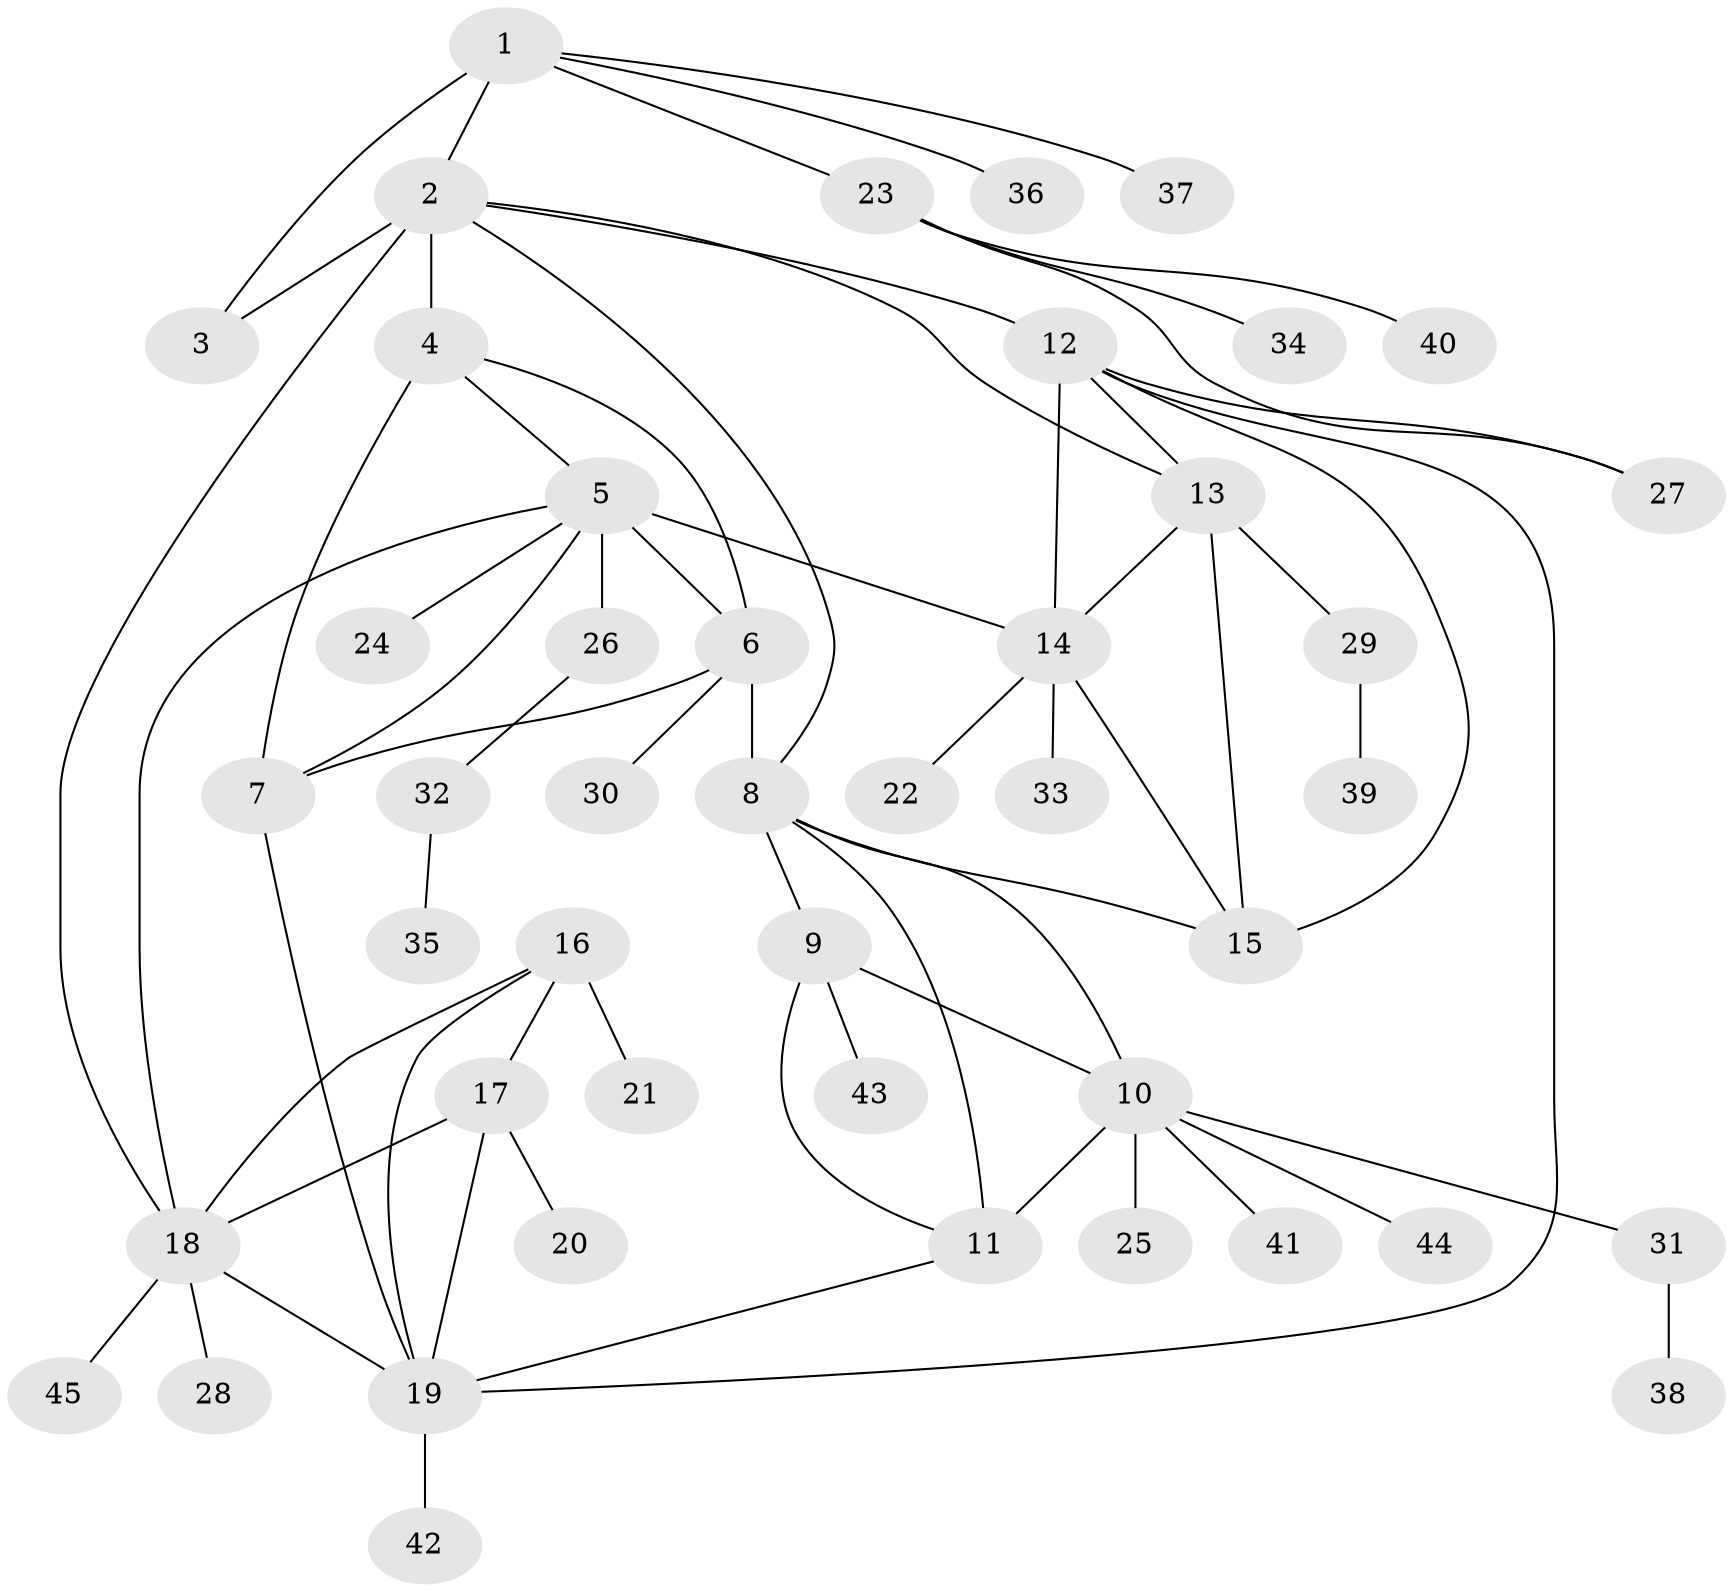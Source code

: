 // original degree distribution, {7: 0.0449438202247191, 4: 0.02247191011235955, 9: 0.033707865168539325, 10: 0.011235955056179775, 6: 0.0449438202247191, 3: 0.033707865168539325, 5: 0.02247191011235955, 8: 0.0449438202247191, 1: 0.6067415730337079, 2: 0.1348314606741573}
// Generated by graph-tools (version 1.1) at 2025/37/03/09/25 02:37:27]
// undirected, 45 vertices, 66 edges
graph export_dot {
graph [start="1"]
  node [color=gray90,style=filled];
  1;
  2;
  3;
  4;
  5;
  6;
  7;
  8;
  9;
  10;
  11;
  12;
  13;
  14;
  15;
  16;
  17;
  18;
  19;
  20;
  21;
  22;
  23;
  24;
  25;
  26;
  27;
  28;
  29;
  30;
  31;
  32;
  33;
  34;
  35;
  36;
  37;
  38;
  39;
  40;
  41;
  42;
  43;
  44;
  45;
  1 -- 2 [weight=2.0];
  1 -- 3 [weight=1.0];
  1 -- 23 [weight=1.0];
  1 -- 36 [weight=1.0];
  1 -- 37 [weight=1.0];
  2 -- 3 [weight=5.0];
  2 -- 4 [weight=1.0];
  2 -- 8 [weight=1.0];
  2 -- 12 [weight=2.0];
  2 -- 13 [weight=1.0];
  2 -- 18 [weight=1.0];
  4 -- 5 [weight=1.0];
  4 -- 6 [weight=1.0];
  4 -- 7 [weight=5.0];
  5 -- 6 [weight=1.0];
  5 -- 7 [weight=1.0];
  5 -- 14 [weight=1.0];
  5 -- 18 [weight=1.0];
  5 -- 24 [weight=1.0];
  5 -- 26 [weight=3.0];
  6 -- 7 [weight=1.0];
  6 -- 8 [weight=1.0];
  6 -- 30 [weight=1.0];
  7 -- 19 [weight=1.0];
  8 -- 9 [weight=1.0];
  8 -- 10 [weight=1.0];
  8 -- 11 [weight=5.0];
  8 -- 15 [weight=1.0];
  9 -- 10 [weight=1.0];
  9 -- 11 [weight=1.0];
  9 -- 43 [weight=1.0];
  10 -- 11 [weight=1.0];
  10 -- 25 [weight=1.0];
  10 -- 31 [weight=1.0];
  10 -- 41 [weight=1.0];
  10 -- 44 [weight=1.0];
  11 -- 19 [weight=1.0];
  12 -- 13 [weight=1.0];
  12 -- 14 [weight=1.0];
  12 -- 15 [weight=1.0];
  12 -- 19 [weight=1.0];
  12 -- 27 [weight=1.0];
  13 -- 14 [weight=1.0];
  13 -- 15 [weight=2.0];
  13 -- 29 [weight=1.0];
  14 -- 15 [weight=1.0];
  14 -- 22 [weight=1.0];
  14 -- 33 [weight=1.0];
  16 -- 17 [weight=1.0];
  16 -- 18 [weight=1.0];
  16 -- 19 [weight=1.0];
  16 -- 21 [weight=2.0];
  17 -- 18 [weight=1.0];
  17 -- 19 [weight=1.0];
  17 -- 20 [weight=5.0];
  18 -- 19 [weight=1.0];
  18 -- 28 [weight=1.0];
  18 -- 45 [weight=1.0];
  19 -- 42 [weight=1.0];
  23 -- 27 [weight=1.0];
  23 -- 34 [weight=1.0];
  23 -- 40 [weight=1.0];
  26 -- 32 [weight=1.0];
  29 -- 39 [weight=1.0];
  31 -- 38 [weight=1.0];
  32 -- 35 [weight=1.0];
}
